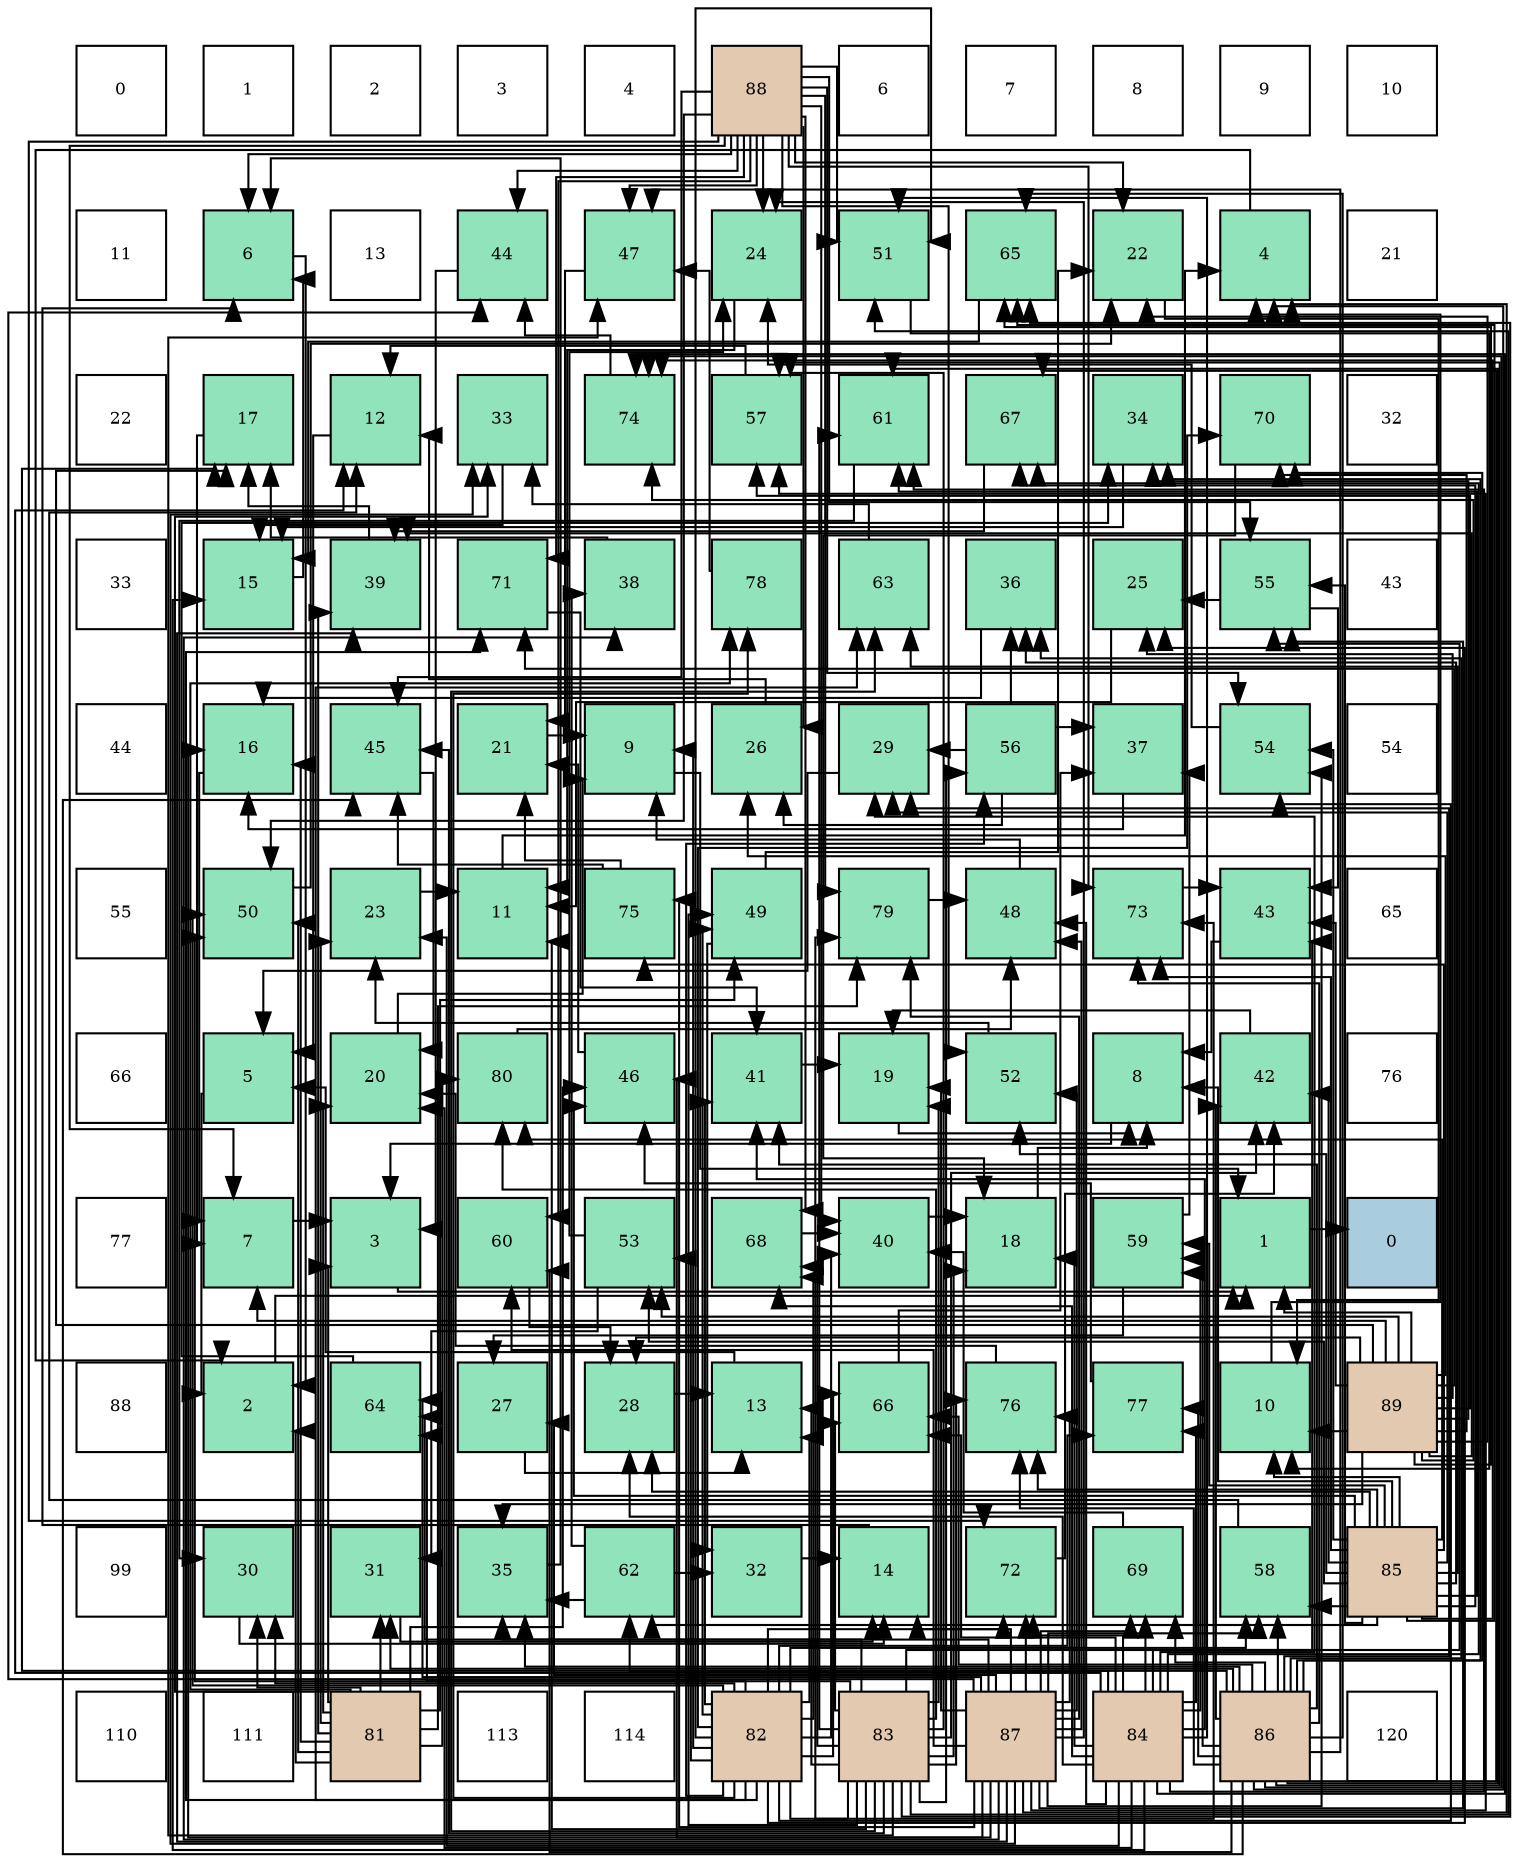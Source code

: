digraph layout{
 rankdir=TB;
 splines=ortho;
 node [style=filled shape=square fixedsize=true width=0.6];
0[label="0", fontsize=8, fillcolor="#ffffff"];
1[label="1", fontsize=8, fillcolor="#ffffff"];
2[label="2", fontsize=8, fillcolor="#ffffff"];
3[label="3", fontsize=8, fillcolor="#ffffff"];
4[label="4", fontsize=8, fillcolor="#ffffff"];
5[label="88", fontsize=8, fillcolor="#e3c9af"];
6[label="6", fontsize=8, fillcolor="#ffffff"];
7[label="7", fontsize=8, fillcolor="#ffffff"];
8[label="8", fontsize=8, fillcolor="#ffffff"];
9[label="9", fontsize=8, fillcolor="#ffffff"];
10[label="10", fontsize=8, fillcolor="#ffffff"];
11[label="11", fontsize=8, fillcolor="#ffffff"];
12[label="6", fontsize=8, fillcolor="#91e3bb"];
13[label="13", fontsize=8, fillcolor="#ffffff"];
14[label="44", fontsize=8, fillcolor="#91e3bb"];
15[label="47", fontsize=8, fillcolor="#91e3bb"];
16[label="24", fontsize=8, fillcolor="#91e3bb"];
17[label="51", fontsize=8, fillcolor="#91e3bb"];
18[label="65", fontsize=8, fillcolor="#91e3bb"];
19[label="22", fontsize=8, fillcolor="#91e3bb"];
20[label="4", fontsize=8, fillcolor="#91e3bb"];
21[label="21", fontsize=8, fillcolor="#ffffff"];
22[label="22", fontsize=8, fillcolor="#ffffff"];
23[label="17", fontsize=8, fillcolor="#91e3bb"];
24[label="12", fontsize=8, fillcolor="#91e3bb"];
25[label="33", fontsize=8, fillcolor="#91e3bb"];
26[label="74", fontsize=8, fillcolor="#91e3bb"];
27[label="57", fontsize=8, fillcolor="#91e3bb"];
28[label="61", fontsize=8, fillcolor="#91e3bb"];
29[label="67", fontsize=8, fillcolor="#91e3bb"];
30[label="34", fontsize=8, fillcolor="#91e3bb"];
31[label="70", fontsize=8, fillcolor="#91e3bb"];
32[label="32", fontsize=8, fillcolor="#ffffff"];
33[label="33", fontsize=8, fillcolor="#ffffff"];
34[label="15", fontsize=8, fillcolor="#91e3bb"];
35[label="39", fontsize=8, fillcolor="#91e3bb"];
36[label="71", fontsize=8, fillcolor="#91e3bb"];
37[label="38", fontsize=8, fillcolor="#91e3bb"];
38[label="78", fontsize=8, fillcolor="#91e3bb"];
39[label="63", fontsize=8, fillcolor="#91e3bb"];
40[label="36", fontsize=8, fillcolor="#91e3bb"];
41[label="25", fontsize=8, fillcolor="#91e3bb"];
42[label="55", fontsize=8, fillcolor="#91e3bb"];
43[label="43", fontsize=8, fillcolor="#ffffff"];
44[label="44", fontsize=8, fillcolor="#ffffff"];
45[label="16", fontsize=8, fillcolor="#91e3bb"];
46[label="45", fontsize=8, fillcolor="#91e3bb"];
47[label="21", fontsize=8, fillcolor="#91e3bb"];
48[label="9", fontsize=8, fillcolor="#91e3bb"];
49[label="26", fontsize=8, fillcolor="#91e3bb"];
50[label="29", fontsize=8, fillcolor="#91e3bb"];
51[label="56", fontsize=8, fillcolor="#91e3bb"];
52[label="37", fontsize=8, fillcolor="#91e3bb"];
53[label="54", fontsize=8, fillcolor="#91e3bb"];
54[label="54", fontsize=8, fillcolor="#ffffff"];
55[label="55", fontsize=8, fillcolor="#ffffff"];
56[label="50", fontsize=8, fillcolor="#91e3bb"];
57[label="23", fontsize=8, fillcolor="#91e3bb"];
58[label="11", fontsize=8, fillcolor="#91e3bb"];
59[label="75", fontsize=8, fillcolor="#91e3bb"];
60[label="49", fontsize=8, fillcolor="#91e3bb"];
61[label="79", fontsize=8, fillcolor="#91e3bb"];
62[label="48", fontsize=8, fillcolor="#91e3bb"];
63[label="73", fontsize=8, fillcolor="#91e3bb"];
64[label="43", fontsize=8, fillcolor="#91e3bb"];
65[label="65", fontsize=8, fillcolor="#ffffff"];
66[label="66", fontsize=8, fillcolor="#ffffff"];
67[label="5", fontsize=8, fillcolor="#91e3bb"];
68[label="20", fontsize=8, fillcolor="#91e3bb"];
69[label="80", fontsize=8, fillcolor="#91e3bb"];
70[label="46", fontsize=8, fillcolor="#91e3bb"];
71[label="41", fontsize=8, fillcolor="#91e3bb"];
72[label="19", fontsize=8, fillcolor="#91e3bb"];
73[label="52", fontsize=8, fillcolor="#91e3bb"];
74[label="8", fontsize=8, fillcolor="#91e3bb"];
75[label="42", fontsize=8, fillcolor="#91e3bb"];
76[label="76", fontsize=8, fillcolor="#ffffff"];
77[label="77", fontsize=8, fillcolor="#ffffff"];
78[label="7", fontsize=8, fillcolor="#91e3bb"];
79[label="3", fontsize=8, fillcolor="#91e3bb"];
80[label="60", fontsize=8, fillcolor="#91e3bb"];
81[label="53", fontsize=8, fillcolor="#91e3bb"];
82[label="68", fontsize=8, fillcolor="#91e3bb"];
83[label="40", fontsize=8, fillcolor="#91e3bb"];
84[label="18", fontsize=8, fillcolor="#91e3bb"];
85[label="59", fontsize=8, fillcolor="#91e3bb"];
86[label="1", fontsize=8, fillcolor="#91e3bb"];
87[label="0", fontsize=8, fillcolor="#a9ccde"];
88[label="88", fontsize=8, fillcolor="#ffffff"];
89[label="2", fontsize=8, fillcolor="#91e3bb"];
90[label="64", fontsize=8, fillcolor="#91e3bb"];
91[label="27", fontsize=8, fillcolor="#91e3bb"];
92[label="28", fontsize=8, fillcolor="#91e3bb"];
93[label="13", fontsize=8, fillcolor="#91e3bb"];
94[label="66", fontsize=8, fillcolor="#91e3bb"];
95[label="76", fontsize=8, fillcolor="#91e3bb"];
96[label="77", fontsize=8, fillcolor="#91e3bb"];
97[label="10", fontsize=8, fillcolor="#91e3bb"];
98[label="89", fontsize=8, fillcolor="#e3c9af"];
99[label="99", fontsize=8, fillcolor="#ffffff"];
100[label="30", fontsize=8, fillcolor="#91e3bb"];
101[label="31", fontsize=8, fillcolor="#91e3bb"];
102[label="35", fontsize=8, fillcolor="#91e3bb"];
103[label="62", fontsize=8, fillcolor="#91e3bb"];
104[label="32", fontsize=8, fillcolor="#91e3bb"];
105[label="14", fontsize=8, fillcolor="#91e3bb"];
106[label="72", fontsize=8, fillcolor="#91e3bb"];
107[label="69", fontsize=8, fillcolor="#91e3bb"];
108[label="58", fontsize=8, fillcolor="#91e3bb"];
109[label="85", fontsize=8, fillcolor="#e3c9af"];
110[label="110", fontsize=8, fillcolor="#ffffff"];
111[label="111", fontsize=8, fillcolor="#ffffff"];
112[label="81", fontsize=8, fillcolor="#e3c9af"];
113[label="113", fontsize=8, fillcolor="#ffffff"];
114[label="114", fontsize=8, fillcolor="#ffffff"];
115[label="82", fontsize=8, fillcolor="#e3c9af"];
116[label="83", fontsize=8, fillcolor="#e3c9af"];
117[label="87", fontsize=8, fillcolor="#e3c9af"];
118[label="84", fontsize=8, fillcolor="#e3c9af"];
119[label="86", fontsize=8, fillcolor="#e3c9af"];
120[label="120", fontsize=8, fillcolor="#ffffff"];
edge [constraint=false, style=vis];86 -> 87;
89 -> 86;
79 -> 86;
20 -> 89;
67 -> 89;
12 -> 89;
78 -> 79;
74 -> 79;
48 -> 86;
97 -> 20;
58 -> 20;
24 -> 67;
93 -> 67;
105 -> 12;
34 -> 12;
45 -> 78;
23 -> 78;
84 -> 74;
72 -> 74;
68 -> 48;
47 -> 48;
19 -> 97;
57 -> 58;
16 -> 58;
41 -> 58;
49 -> 24;
91 -> 93;
92 -> 93;
50 -> 67;
100 -> 105;
101 -> 105;
104 -> 105;
25 -> 34;
30 -> 34;
102 -> 12;
40 -> 45;
52 -> 45;
37 -> 23;
35 -> 23;
83 -> 84;
71 -> 72;
75 -> 72;
64 -> 74;
14 -> 79;
46 -> 68;
70 -> 47;
15 -> 47;
62 -> 48;
60 -> 19;
60 -> 104;
56 -> 19;
17 -> 97;
73 -> 57;
81 -> 16;
81 -> 101;
53 -> 16;
42 -> 41;
42 -> 64;
51 -> 49;
51 -> 50;
51 -> 40;
51 -> 52;
27 -> 24;
108 -> 24;
85 -> 91;
85 -> 52;
80 -> 92;
28 -> 100;
103 -> 104;
103 -> 102;
103 -> 37;
39 -> 25;
90 -> 30;
18 -> 34;
94 -> 52;
29 -> 35;
82 -> 83;
107 -> 83;
31 -> 84;
36 -> 71;
106 -> 75;
63 -> 64;
26 -> 14;
59 -> 47;
59 -> 46;
95 -> 68;
96 -> 70;
38 -> 15;
61 -> 62;
69 -> 62;
112 -> 89;
112 -> 79;
112 -> 45;
112 -> 68;
112 -> 57;
112 -> 100;
112 -> 101;
112 -> 25;
112 -> 35;
112 -> 70;
112 -> 60;
112 -> 56;
112 -> 38;
112 -> 61;
112 -> 69;
115 -> 48;
115 -> 93;
115 -> 41;
115 -> 100;
115 -> 83;
115 -> 71;
115 -> 60;
115 -> 56;
115 -> 17;
115 -> 81;
115 -> 53;
115 -> 51;
115 -> 108;
115 -> 39;
115 -> 90;
115 -> 94;
115 -> 82;
115 -> 31;
115 -> 36;
115 -> 106;
115 -> 63;
115 -> 96;
115 -> 38;
116 -> 58;
116 -> 93;
116 -> 84;
116 -> 72;
116 -> 75;
116 -> 46;
116 -> 15;
116 -> 60;
116 -> 56;
116 -> 17;
116 -> 42;
116 -> 51;
116 -> 27;
116 -> 28;
116 -> 39;
116 -> 90;
116 -> 18;
116 -> 94;
116 -> 82;
116 -> 95;
116 -> 61;
116 -> 69;
118 -> 24;
118 -> 34;
118 -> 84;
118 -> 68;
118 -> 57;
118 -> 92;
118 -> 50;
118 -> 71;
118 -> 64;
118 -> 62;
118 -> 17;
118 -> 85;
118 -> 28;
118 -> 103;
118 -> 94;
118 -> 29;
118 -> 82;
118 -> 107;
118 -> 106;
118 -> 26;
118 -> 96;
109 -> 74;
109 -> 97;
109 -> 92;
109 -> 50;
109 -> 40;
109 -> 75;
109 -> 70;
109 -> 73;
109 -> 81;
109 -> 53;
109 -> 42;
109 -> 108;
109 -> 85;
109 -> 28;
109 -> 103;
109 -> 39;
109 -> 18;
109 -> 29;
109 -> 63;
109 -> 26;
109 -> 59;
109 -> 95;
109 -> 69;
119 -> 20;
119 -> 23;
119 -> 50;
119 -> 101;
119 -> 30;
119 -> 102;
119 -> 40;
119 -> 71;
119 -> 75;
119 -> 46;
119 -> 15;
119 -> 27;
119 -> 108;
119 -> 85;
119 -> 80;
119 -> 28;
119 -> 18;
119 -> 94;
119 -> 29;
119 -> 107;
119 -> 31;
119 -> 63;
119 -> 26;
119 -> 95;
119 -> 96;
117 -> 20;
117 -> 105;
117 -> 45;
117 -> 72;
117 -> 16;
117 -> 91;
117 -> 25;
117 -> 102;
117 -> 37;
117 -> 35;
117 -> 14;
117 -> 70;
117 -> 62;
117 -> 73;
117 -> 53;
117 -> 42;
117 -> 27;
117 -> 108;
117 -> 80;
117 -> 90;
117 -> 107;
117 -> 106;
117 -> 59;
117 -> 95;
117 -> 61;
5 -> 12;
5 -> 78;
5 -> 19;
5 -> 16;
5 -> 49;
5 -> 83;
5 -> 14;
5 -> 46;
5 -> 15;
5 -> 56;
5 -> 17;
5 -> 73;
5 -> 53;
5 -> 42;
5 -> 80;
5 -> 82;
5 -> 36;
5 -> 106;
5 -> 63;
5 -> 61;
98 -> 86;
98 -> 78;
98 -> 97;
98 -> 23;
98 -> 19;
98 -> 41;
98 -> 49;
98 -> 92;
98 -> 30;
98 -> 102;
98 -> 35;
98 -> 64;
98 -> 81;
98 -> 27;
98 -> 18;
98 -> 31;
98 -> 36;
98 -> 26;
edge [constraint=true, style=invis];
0 -> 11 -> 22 -> 33 -> 44 -> 55 -> 66 -> 77 -> 88 -> 99 -> 110;
1 -> 12 -> 23 -> 34 -> 45 -> 56 -> 67 -> 78 -> 89 -> 100 -> 111;
2 -> 13 -> 24 -> 35 -> 46 -> 57 -> 68 -> 79 -> 90 -> 101 -> 112;
3 -> 14 -> 25 -> 36 -> 47 -> 58 -> 69 -> 80 -> 91 -> 102 -> 113;
4 -> 15 -> 26 -> 37 -> 48 -> 59 -> 70 -> 81 -> 92 -> 103 -> 114;
5 -> 16 -> 27 -> 38 -> 49 -> 60 -> 71 -> 82 -> 93 -> 104 -> 115;
6 -> 17 -> 28 -> 39 -> 50 -> 61 -> 72 -> 83 -> 94 -> 105 -> 116;
7 -> 18 -> 29 -> 40 -> 51 -> 62 -> 73 -> 84 -> 95 -> 106 -> 117;
8 -> 19 -> 30 -> 41 -> 52 -> 63 -> 74 -> 85 -> 96 -> 107 -> 118;
9 -> 20 -> 31 -> 42 -> 53 -> 64 -> 75 -> 86 -> 97 -> 108 -> 119;
10 -> 21 -> 32 -> 43 -> 54 -> 65 -> 76 -> 87 -> 98 -> 109 -> 120;
rank = same {0 -> 1 -> 2 -> 3 -> 4 -> 5 -> 6 -> 7 -> 8 -> 9 -> 10};
rank = same {11 -> 12 -> 13 -> 14 -> 15 -> 16 -> 17 -> 18 -> 19 -> 20 -> 21};
rank = same {22 -> 23 -> 24 -> 25 -> 26 -> 27 -> 28 -> 29 -> 30 -> 31 -> 32};
rank = same {33 -> 34 -> 35 -> 36 -> 37 -> 38 -> 39 -> 40 -> 41 -> 42 -> 43};
rank = same {44 -> 45 -> 46 -> 47 -> 48 -> 49 -> 50 -> 51 -> 52 -> 53 -> 54};
rank = same {55 -> 56 -> 57 -> 58 -> 59 -> 60 -> 61 -> 62 -> 63 -> 64 -> 65};
rank = same {66 -> 67 -> 68 -> 69 -> 70 -> 71 -> 72 -> 73 -> 74 -> 75 -> 76};
rank = same {77 -> 78 -> 79 -> 80 -> 81 -> 82 -> 83 -> 84 -> 85 -> 86 -> 87};
rank = same {88 -> 89 -> 90 -> 91 -> 92 -> 93 -> 94 -> 95 -> 96 -> 97 -> 98};
rank = same {99 -> 100 -> 101 -> 102 -> 103 -> 104 -> 105 -> 106 -> 107 -> 108 -> 109};
rank = same {110 -> 111 -> 112 -> 113 -> 114 -> 115 -> 116 -> 117 -> 118 -> 119 -> 120};
}